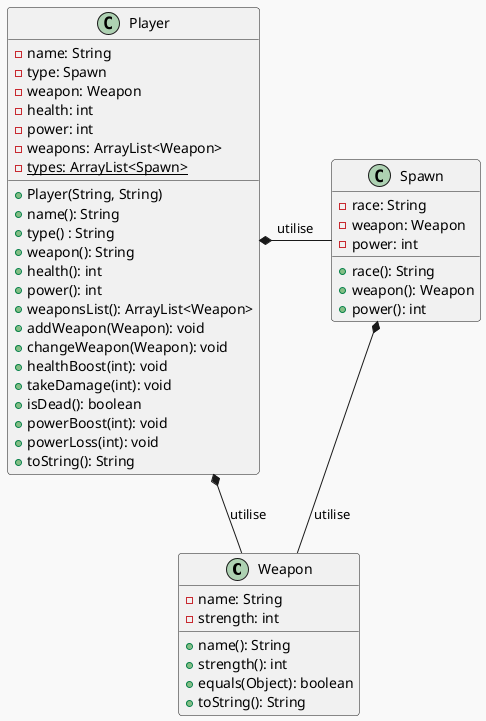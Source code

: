 /' Copier-coller sur https://www.planttext.com/ ou activer l'extension PlantUML (jebbs) '/

@startuml player

/' https://plantuml.com/fr/theme
    favoris : mars, plain, amiga, crt-green, sketchy, sketchy-outline '/
!theme mars

/' garder les symboles de visibilité simples 
skinparam classAttributeIconSize 0 '/


/' https://plantuml.com/fr/class-diagram '/

/' objets '/
class Weapon {
    - name: String 
    - strength: int
    + name(): String
    + strength(): int
    + equals(Object): boolean
    + toString(): String
}

class Spawn {
    - race: String 
    - weapon: Weapon
    - power: int 
    + race(): String 
    + weapon(): Weapon
    + power(): int
}

class Player {
    - name: String 
    - type: Spawn
    - weapon: Weapon
    - health: int
    - power: int
    - weapons: ArrayList<Weapon>
    - types: ArrayList<Spawn> {static}
    + Player(String, String)
    + name(): String
    + type() : String
    + weapon(): String
    + health(): int
    + power(): int
    + weaponsList(): ArrayList<Weapon>
    + addWeapon(Weapon): void
    + changeWeapon(Weapon): void
    + healthBoost(int): void
    + takeDamage(int): void
    + isDead(): boolean
    + powerBoost(int): void
    + powerLoss(int): void
    + toString(): String
}


/' relations '/
Player *- Spawn : utilise
Spawn *-- Weapon : utilise
Player *-- Weapon : utilise

@enduml